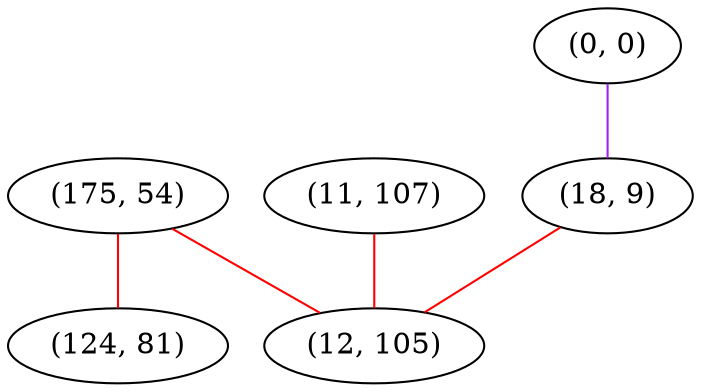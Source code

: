graph "" {
"(175, 54)";
"(0, 0)";
"(124, 81)";
"(11, 107)";
"(18, 9)";
"(12, 105)";
"(175, 54)" -- "(124, 81)"  [color=red, key=0, weight=1];
"(175, 54)" -- "(12, 105)"  [color=red, key=0, weight=1];
"(0, 0)" -- "(18, 9)"  [color=purple, key=0, weight=4];
"(11, 107)" -- "(12, 105)"  [color=red, key=0, weight=1];
"(18, 9)" -- "(12, 105)"  [color=red, key=0, weight=1];
}
